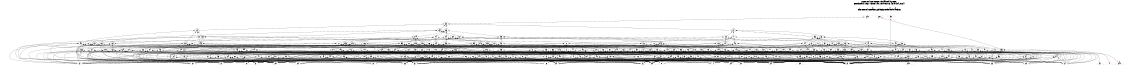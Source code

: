 # Network structure generated by ABC

digraph network {
size = "7.5,10";
center = true;
edge [dir = back];

{
  node [shape = plaintext];
  edge [style = invis];
  LevelTitle1 [label=""];
  LevelTitle2 [label=""];
  Level7 [label = ""];
  Level6 [label = ""];
  Level5 [label = ""];
  Level4 [label = ""];
  Level3 [label = ""];
  Level2 [label = ""];
  Level1 [label = ""];
  Level0 [label = ""];
  LevelTitle1 ->  LevelTitle2 ->  Level7 ->  Level6 ->  Level5 ->  Level4 ->  Level3 ->  Level2 ->  Level1 ->  Level0;
}

{
  rank = same;
  LevelTitle1;
  title1 [shape=plaintext,
          fontsize=20,
          fontname = "Times-Roman",
          label="Network structure visualized by ABC\nBenchmark \"top\". Time was Wed Oct 16 16:07:34 2024. "
         ];
}

{
  rank = same;
  LevelTitle2;
  title2 [shape=plaintext,
          fontsize=18,
          fontname = "Times-Roman",
          label="The network contains 225 logic nodes and 0 latches.\n"
         ];
}

{
  rank = same;
  Level7;
  Node29 [label = "pd0", shape = invtriangle, color = coral, fillcolor = coral];
  Node30 [label = "pe0", shape = invtriangle, color = coral, fillcolor = coral];
  Node31 [label = "pf0", shape = invtriangle, color = coral, fillcolor = coral];
}

{
  rank = same;
  Level6;
  Node33 [label = "33\n", shape = ellipse];
}

{
  rank = same;
  Level5;
  Node34 [label = "34\n", shape = ellipse];
  Node159 [label = "159\n", shape = ellipse];
  Node184 [label = "184\n", shape = ellipse];
  Node203 [label = "203\n", shape = ellipse];
}

{
  rank = same;
  Level4;
  Node35 [label = "35\n", shape = ellipse];
  Node77 [label = "77\n", shape = ellipse];
  Node116 [label = "116\n", shape = ellipse];
  Node133 [label = "133\n", shape = ellipse];
  Node160 [label = "160\n", shape = ellipse];
  Node167 [label = "167\n", shape = ellipse];
  Node185 [label = "185\n", shape = ellipse];
  Node204 [label = "204\n", shape = ellipse];
  Node219 [label = "219\n", shape = ellipse];
  Node230 [label = "230\n", shape = ellipse];
  Node247 [label = "247\n", shape = ellipse];
}

{
  rank = same;
  Level3;
  Node36 [label = "36\n", shape = ellipse];
  Node49 [label = "49\n", shape = ellipse];
  Node60 [label = "60\n", shape = ellipse];
  Node68 [label = "68\n", shape = ellipse];
  Node78 [label = "78\n", shape = ellipse];
  Node90 [label = "90\n", shape = ellipse];
  Node98 [label = "98\n", shape = ellipse];
  Node108 [label = "108\n", shape = ellipse];
  Node117 [label = "117\n", shape = ellipse];
  Node124 [label = "124\n", shape = ellipse];
  Node131 [label = "131\n", shape = ellipse];
  Node134 [label = "134\n", shape = ellipse];
  Node140 [label = "140\n", shape = ellipse];
  Node144 [label = "144\n", shape = ellipse];
  Node152 [label = "152\n", shape = ellipse];
  Node161 [label = "161\n", shape = ellipse];
  Node168 [label = "168\n", shape = ellipse];
  Node172 [label = "172\n", shape = ellipse];
  Node178 [label = "178\n", shape = ellipse];
  Node182 [label = "182\n", shape = ellipse];
  Node186 [label = "186\n", shape = ellipse];
  Node188 [label = "188\n", shape = ellipse];
  Node192 [label = "192\n", shape = ellipse];
  Node195 [label = "195\n", shape = ellipse];
  Node200 [label = "200\n", shape = ellipse];
  Node205 [label = "205\n", shape = ellipse];
  Node209 [label = "209\n", shape = ellipse];
  Node210 [label = "210\n", shape = ellipse];
  Node215 [label = "215\n", shape = ellipse];
  Node220 [label = "220\n", shape = ellipse];
  Node223 [label = "223\n", shape = ellipse];
  Node227 [label = "227\n", shape = ellipse];
  Node228 [label = "228\n", shape = ellipse];
  Node231 [label = "231\n", shape = ellipse];
  Node235 [label = "235\n", shape = ellipse];
  Node237 [label = "237\n", shape = ellipse];
  Node245 [label = "245\n", shape = ellipse];
  Node248 [label = "248\n", shape = ellipse];
  Node250 [label = "250\n", shape = ellipse];
  Node252 [label = "252\n", shape = ellipse];
  Node253 [label = "253\n", shape = ellipse];
}

{
  rank = same;
  Level2;
  Node37 [label = "37\n", shape = ellipse];
  Node42 [label = "42\n", shape = ellipse];
  Node44 [label = "44\n", shape = ellipse];
  Node50 [label = "50\n", shape = ellipse];
  Node53 [label = "53\n", shape = ellipse];
  Node55 [label = "55\n", shape = ellipse];
  Node57 [label = "57\n", shape = ellipse];
  Node61 [label = "61\n", shape = ellipse];
  Node65 [label = "65\n", shape = ellipse];
  Node69 [label = "69\n", shape = ellipse];
  Node72 [label = "72\n", shape = ellipse];
  Node73 [label = "73\n", shape = ellipse];
  Node75 [label = "75\n", shape = ellipse];
  Node79 [label = "79\n", shape = ellipse];
  Node82 [label = "82\n", shape = ellipse];
  Node86 [label = "86\n", shape = ellipse];
  Node88 [label = "88\n", shape = ellipse];
  Node91 [label = "91\n", shape = ellipse];
  Node93 [label = "93\n", shape = ellipse];
  Node95 [label = "95\n", shape = ellipse];
  Node97 [label = "97\n", shape = ellipse];
  Node99 [label = "99\n", shape = ellipse];
  Node100 [label = "100\n", shape = ellipse];
  Node102 [label = "102\n", shape = ellipse];
  Node105 [label = "105\n", shape = ellipse];
  Node109 [label = "109\n", shape = ellipse];
  Node111 [label = "111\n", shape = ellipse];
  Node113 [label = "113\n", shape = ellipse];
  Node114 [label = "114\n", shape = ellipse];
  Node118 [label = "118\n", shape = ellipse];
  Node120 [label = "120\n", shape = ellipse];
  Node125 [label = "125\n", shape = ellipse];
  Node128 [label = "128\n", shape = ellipse];
  Node130 [label = "130\n", shape = ellipse];
  Node132 [label = "132\n", shape = ellipse];
  Node135 [label = "135\n", shape = ellipse];
  Node137 [label = "137\n", shape = ellipse];
  Node139 [label = "139\n", shape = ellipse];
  Node141 [label = "141\n", shape = ellipse];
  Node142 [label = "142\n", shape = ellipse];
  Node145 [label = "145\n", shape = ellipse];
  Node149 [label = "149\n", shape = ellipse];
  Node150 [label = "150\n", shape = ellipse];
  Node153 [label = "153\n", shape = ellipse];
  Node155 [label = "155\n", shape = ellipse];
  Node156 [label = "156\n", shape = ellipse];
  Node157 [label = "157\n", shape = ellipse];
  Node162 [label = "162\n", shape = ellipse];
  Node163 [label = "163\n", shape = ellipse];
  Node165 [label = "165\n", shape = ellipse];
  Node169 [label = "169\n", shape = ellipse];
  Node170 [label = "170\n", shape = ellipse];
  Node173 [label = "173\n", shape = ellipse];
  Node175 [label = "175\n", shape = ellipse];
  Node176 [label = "176\n", shape = ellipse];
  Node179 [label = "179\n", shape = ellipse];
  Node183 [label = "183\n", shape = ellipse];
  Node187 [label = "187\n", shape = ellipse];
  Node189 [label = "189\n", shape = ellipse];
  Node193 [label = "193\n", shape = ellipse];
  Node196 [label = "196\n", shape = ellipse];
  Node198 [label = "198\n", shape = ellipse];
  Node199 [label = "199\n", shape = ellipse];
  Node201 [label = "201\n", shape = ellipse];
  Node202 [label = "202\n", shape = ellipse];
  Node206 [label = "206\n", shape = ellipse];
  Node211 [label = "211\n", shape = ellipse];
  Node214 [label = "214\n", shape = ellipse];
  Node216 [label = "216\n", shape = ellipse];
  Node217 [label = "217\n", shape = ellipse];
  Node218 [label = "218\n", shape = ellipse];
  Node221 [label = "221\n", shape = ellipse];
  Node224 [label = "224\n", shape = ellipse];
  Node225 [label = "225\n", shape = ellipse];
  Node229 [label = "229\n", shape = ellipse];
  Node232 [label = "232\n", shape = ellipse];
  Node233 [label = "233\n", shape = ellipse];
  Node234 [label = "234\n", shape = ellipse];
  Node236 [label = "236\n", shape = ellipse];
  Node238 [label = "238\n", shape = ellipse];
  Node241 [label = "241\n", shape = ellipse];
  Node246 [label = "246\n", shape = ellipse];
  Node249 [label = "249\n", shape = ellipse];
  Node251 [label = "251\n", shape = ellipse];
  Node254 [label = "254\n", shape = ellipse];
  Node255 [label = "255\n", shape = ellipse];
}

{
  rank = same;
  Level1;
  Node38 [label = "38\n", shape = ellipse];
  Node39 [label = "39\n", shape = ellipse];
  Node40 [label = "40\n", shape = ellipse];
  Node41 [label = "41\n", shape = ellipse];
  Node43 [label = "43\n", shape = ellipse];
  Node45 [label = "45\n", shape = ellipse];
  Node46 [label = "46\n", shape = ellipse];
  Node47 [label = "47\n", shape = ellipse];
  Node48 [label = "48\n", shape = ellipse];
  Node51 [label = "51\n", shape = ellipse];
  Node52 [label = "52\n", shape = ellipse];
  Node54 [label = "54\n", shape = ellipse];
  Node56 [label = "56\n", shape = ellipse];
  Node58 [label = "58\n", shape = ellipse];
  Node59 [label = "59\n", shape = ellipse];
  Node62 [label = "62\n", shape = ellipse];
  Node63 [label = "63\n", shape = ellipse];
  Node64 [label = "64\n", shape = ellipse];
  Node66 [label = "66\n", shape = ellipse];
  Node67 [label = "67\n", shape = ellipse];
  Node70 [label = "70\n", shape = ellipse];
  Node71 [label = "71\n", shape = ellipse];
  Node74 [label = "74\n", shape = ellipse];
  Node76 [label = "76\n", shape = ellipse];
  Node80 [label = "80\n", shape = ellipse];
  Node81 [label = "81\n", shape = ellipse];
  Node83 [label = "83\n", shape = ellipse];
  Node84 [label = "84\n", shape = ellipse];
  Node85 [label = "85\n", shape = ellipse];
  Node87 [label = "87\n", shape = ellipse];
  Node89 [label = "89\n", shape = ellipse];
  Node92 [label = "92\n", shape = ellipse];
  Node94 [label = "94\n", shape = ellipse];
  Node96 [label = "96\n", shape = ellipse];
  Node101 [label = "101\n", shape = ellipse];
  Node103 [label = "103\n", shape = ellipse];
  Node104 [label = "104\n", shape = ellipse];
  Node106 [label = "106\n", shape = ellipse];
  Node107 [label = "107\n", shape = ellipse];
  Node110 [label = "110\n", shape = ellipse];
  Node112 [label = "112\n", shape = ellipse];
  Node115 [label = "115\n", shape = ellipse];
  Node119 [label = "119\n", shape = ellipse];
  Node121 [label = "121\n", shape = ellipse];
  Node122 [label = "122\n", shape = ellipse];
  Node123 [label = "123\n", shape = ellipse];
  Node126 [label = "126\n", shape = ellipse];
  Node127 [label = "127\n", shape = ellipse];
  Node129 [label = "129\n", shape = ellipse];
  Node136 [label = "136\n", shape = ellipse];
  Node138 [label = "138\n", shape = ellipse];
  Node143 [label = "143\n", shape = ellipse];
  Node146 [label = "146\n", shape = ellipse];
  Node147 [label = "147\n", shape = ellipse];
  Node148 [label = "148\n", shape = ellipse];
  Node151 [label = "151\n", shape = ellipse];
  Node154 [label = "154\n", shape = ellipse];
  Node158 [label = "158\n", shape = ellipse];
  Node164 [label = "164\n", shape = ellipse];
  Node166 [label = "166\n", shape = ellipse];
  Node171 [label = "171\n", shape = ellipse];
  Node174 [label = "174\n", shape = ellipse];
  Node177 [label = "177\n", shape = ellipse];
  Node180 [label = "180\n", shape = ellipse];
  Node181 [label = "181\n", shape = ellipse];
  Node190 [label = "190\n", shape = ellipse];
  Node191 [label = "191\n", shape = ellipse];
  Node194 [label = "194\n", shape = ellipse];
  Node197 [label = "197\n", shape = ellipse];
  Node207 [label = "207\n", shape = ellipse];
  Node208 [label = "208\n", shape = ellipse];
  Node212 [label = "212\n", shape = ellipse];
  Node213 [label = "213\n", shape = ellipse];
  Node222 [label = "222\n", shape = ellipse];
  Node226 [label = "226\n", shape = ellipse];
  Node239 [label = "239\n", shape = ellipse];
  Node240 [label = "240\n", shape = ellipse];
  Node242 [label = "242\n", shape = ellipse];
  Node243 [label = "243\n", shape = ellipse];
  Node244 [label = "244\n", shape = ellipse];
  Node256 [label = "256\n", shape = ellipse];
  Node257 [label = "257\n", shape = ellipse];
}

{
  rank = same;
  Level0;
  Node1 [label = "pp", shape = triangle, color = coral, fillcolor = coral];
  Node2 [label = "pa0", shape = triangle, color = coral, fillcolor = coral];
  Node3 [label = "pq", shape = triangle, color = coral, fillcolor = coral];
  Node4 [label = "pb0", shape = triangle, color = coral, fillcolor = coral];
  Node5 [label = "pr", shape = triangle, color = coral, fillcolor = coral];
  Node6 [label = "pc0", shape = triangle, color = coral, fillcolor = coral];
  Node7 [label = "ps", shape = triangle, color = coral, fillcolor = coral];
  Node8 [label = "pt", shape = triangle, color = coral, fillcolor = coral];
  Node9 [label = "pu", shape = triangle, color = coral, fillcolor = coral];
  Node10 [label = "pv", shape = triangle, color = coral, fillcolor = coral];
  Node11 [label = "pw", shape = triangle, color = coral, fillcolor = coral];
  Node12 [label = "px", shape = triangle, color = coral, fillcolor = coral];
  Node13 [label = "py", shape = triangle, color = coral, fillcolor = coral];
  Node14 [label = "pz", shape = triangle, color = coral, fillcolor = coral];
  Node15 [label = "pa", shape = triangle, color = coral, fillcolor = coral];
  Node16 [label = "pb", shape = triangle, color = coral, fillcolor = coral];
  Node17 [label = "pc", shape = triangle, color = coral, fillcolor = coral];
  Node18 [label = "pe", shape = triangle, color = coral, fillcolor = coral];
  Node19 [label = "pf", shape = triangle, color = coral, fillcolor = coral];
  Node20 [label = "pg", shape = triangle, color = coral, fillcolor = coral];
  Node21 [label = "ph", shape = triangle, color = coral, fillcolor = coral];
  Node22 [label = "pi", shape = triangle, color = coral, fillcolor = coral];
  Node23 [label = "pj", shape = triangle, color = coral, fillcolor = coral];
  Node24 [label = "pk", shape = triangle, color = coral, fillcolor = coral];
  Node25 [label = "pl", shape = triangle, color = coral, fillcolor = coral];
  Node26 [label = "pm", shape = triangle, color = coral, fillcolor = coral];
  Node27 [label = "pn", shape = triangle, color = coral, fillcolor = coral];
  Node28 [label = "po", shape = triangle, color = coral, fillcolor = coral];
}

title1 -> title2 [style = invis];
title2 -> Node29 [style = invis];
title2 -> Node30 [style = invis];
title2 -> Node31 [style = invis];
Node29 -> Node30 [style = invis];
Node30 -> Node31 [style = invis];
Node29 -> Node33 [style = solid];
Node30 -> Node255 [style = solid];
Node31 -> Node257 [style = solid];
Node33 -> Node34 [style = solid];
Node33 -> Node159 [style = solid];
Node33 -> Node184 [style = solid];
Node33 -> Node203 [style = solid];
Node34 -> Node35 [style = solid];
Node34 -> Node77 [style = solid];
Node34 -> Node116 [style = solid];
Node34 -> Node133 [style = solid];
Node35 -> Node36 [style = solid];
Node35 -> Node49 [style = solid];
Node35 -> Node60 [style = solid];
Node35 -> Node68 [style = solid];
Node36 -> Node37 [style = solid];
Node36 -> Node42 [style = solid];
Node36 -> Node44 [style = solid];
Node36 -> Node48 [style = solid];
Node37 -> Node38 [style = solid];
Node37 -> Node39 [style = solid];
Node37 -> Node40 [style = solid];
Node37 -> Node41 [style = solid];
Node38 -> Node14 [style = solid];
Node38 -> Node17 [style = solid];
Node38 -> Node27 [style = solid];
Node39 -> Node13 [style = solid];
Node39 -> Node15 [style = solid];
Node39 -> Node23 [style = solid];
Node40 -> Node5 [style = solid];
Node40 -> Node18 [style = solid];
Node40 -> Node24 [style = solid];
Node41 -> Node3 [style = solid];
Node41 -> Node17 [style = solid];
Node41 -> Node23 [style = solid];
Node41 -> Node26 [style = solid];
Node42 -> Node43 [style = solid];
Node42 -> Node17 [style = solid];
Node42 -> Node27 [style = solid];
Node43 -> Node11 [style = solid];
Node43 -> Node15 [style = solid];
Node44 -> Node45 [style = solid];
Node44 -> Node46 [style = solid];
Node44 -> Node47 [style = solid];
Node44 -> Node26 [style = solid];
Node45 -> Node17 [style = solid];
Node45 -> Node20 [style = solid];
Node46 -> Node3 [style = solid];
Node46 -> Node15 [style = solid];
Node47 -> Node9 [style = solid];
Node47 -> Node23 [style = solid];
Node48 -> Node12 [style = solid];
Node48 -> Node22 [style = solid];
Node49 -> Node50 [style = solid];
Node49 -> Node53 [style = solid];
Node49 -> Node55 [style = solid];
Node49 -> Node57 [style = solid];
Node50 -> Node51 [style = solid];
Node50 -> Node52 [style = solid];
Node50 -> Node25 [style = solid];
Node51 -> Node7 [style = solid];
Node51 -> Node8 [style = solid];
Node51 -> Node10 [style = solid];
Node51 -> Node17 [style = solid];
Node52 -> Node18 [style = solid];
Node52 -> Node21 [style = solid];
Node53 -> Node39 [style = solid];
Node53 -> Node54 [style = solid];
Node54 -> Node17 [style = solid];
Node54 -> Node20 [style = solid];
Node54 -> Node27 [style = solid];
Node55 -> Node56 [style = solid];
Node55 -> Node11 [style = solid];
Node55 -> Node17 [style = solid];
Node55 -> Node27 [style = solid];
Node56 -> Node12 [style = solid];
Node56 -> Node18 [style = solid];
Node56 -> Node22 [style = solid];
Node57 -> Node58 [style = solid];
Node57 -> Node59 [style = solid];
Node57 -> Node25 [style = solid];
Node58 -> Node15 [style = solid];
Node58 -> Node17 [style = solid];
Node59 -> Node7 [style = solid];
Node59 -> Node8 [style = solid];
Node59 -> Node9 [style = solid];
Node59 -> Node10 [style = solid];
Node60 -> Node61 [style = solid];
Node60 -> Node65 [style = solid];
Node60 -> Node62 [style = solid];
Node60 -> Node67 [style = solid];
Node61 -> Node40 [style = solid];
Node61 -> Node62 [style = solid];
Node61 -> Node63 [style = solid];
Node61 -> Node64 [style = solid];
Node62 -> Node8 [style = solid];
Node62 -> Node22 [style = solid];
Node63 -> Node7 [style = solid];
Node63 -> Node17 [style = solid];
Node63 -> Node18 [style = solid];
Node63 -> Node25 [style = solid];
Node64 -> Node1 [style = solid];
Node64 -> Node17 [style = solid];
Node64 -> Node21 [style = solid];
Node64 -> Node26 [style = solid];
Node65 -> Node66 [style = solid];
Node65 -> Node20 [style = solid];
Node65 -> Node22 [style = solid];
Node65 -> Node25 [style = solid];
Node66 -> Node17 [style = solid];
Node66 -> Node18 [style = solid];
Node67 -> Node7 [style = solid];
Node67 -> Node15 [style = solid];
Node67 -> Node17 [style = solid];
Node67 -> Node25 [style = solid];
Node68 -> Node69 [style = solid];
Node68 -> Node72 [style = solid];
Node68 -> Node73 [style = solid];
Node68 -> Node75 [style = solid];
Node69 -> Node70 [style = solid];
Node69 -> Node71 [style = solid];
Node69 -> Node12 [style = solid];
Node69 -> Node21 [style = solid];
Node70 -> Node5 [style = solid];
Node70 -> Node15 [style = solid];
Node71 -> Node1 [style = solid];
Node71 -> Node14 [style = solid];
Node71 -> Node17 [style = solid];
Node71 -> Node24 [style = solid];
Node72 -> Node59 [style = solid];
Node72 -> Node66 [style = solid];
Node72 -> Node25 [style = solid];
Node73 -> Node74 [style = solid];
Node73 -> Node22 [style = solid];
Node73 -> Node25 [style = solid];
Node74 -> Node15 [style = solid];
Node74 -> Node17 [style = solid];
Node74 -> Node20 [style = solid];
Node75 -> Node43 [style = solid];
Node75 -> Node76 [style = solid];
Node75 -> Node13 [style = solid];
Node75 -> Node17 [style = solid];
Node76 -> Node20 [style = solid];
Node76 -> Node27 [style = solid];
Node77 -> Node78 [style = solid];
Node77 -> Node90 [style = solid];
Node77 -> Node98 [style = solid];
Node77 -> Node108 [style = solid];
Node78 -> Node79 [style = solid];
Node78 -> Node82 [style = solid];
Node78 -> Node86 [style = solid];
Node78 -> Node88 [style = solid];
Node79 -> Node80 [style = solid];
Node79 -> Node81 [style = solid];
Node79 -> Node17 [style = solid];
Node79 -> Node27 [style = solid];
Node80 -> Node11 [style = solid];
Node80 -> Node13 [style = solid];
Node80 -> Node18 [style = solid];
Node81 -> Node12 [style = solid];
Node81 -> Node14 [style = solid];
Node82 -> Node83 [style = solid];
Node82 -> Node84 [style = solid];
Node82 -> Node85 [style = solid];
Node83 -> Node17 [style = solid];
Node83 -> Node23 [style = solid];
Node84 -> Node5 [style = solid];
Node84 -> Node13 [style = solid];
Node85 -> Node3 [style = solid];
Node85 -> Node14 [style = solid];
Node85 -> Node15 [style = solid];
Node85 -> Node24 [style = solid];
Node86 -> Node58 [style = solid];
Node86 -> Node87 [style = solid];
Node86 -> Node5 [style = solid];
Node86 -> Node26 [style = solid];
Node87 -> Node3 [style = solid];
Node87 -> Node23 [style = solid];
Node87 -> Node24 [style = solid];
Node88 -> Node47 [style = solid];
Node88 -> Node58 [style = solid];
Node88 -> Node89 [style = solid];
Node89 -> Node3 [style = solid];
Node89 -> Node5 [style = solid];
Node89 -> Node10 [style = solid];
Node89 -> Node26 [style = solid];
Node90 -> Node91 [style = solid];
Node90 -> Node93 [style = solid];
Node90 -> Node95 [style = solid];
Node90 -> Node97 [style = solid];
Node91 -> Node92 [style = solid];
Node91 -> Node15 [style = solid];
Node91 -> Node16 [style = solid];
Node91 -> Node17 [style = solid];
Node92 -> Node24 [style = solid];
Node92 -> Node25 [style = solid];
Node93 -> Node66 [style = solid];
Node93 -> Node92 [style = solid];
Node93 -> Node94 [style = solid];
Node94 -> Node15 [style = solid];
Node94 -> Node17 [style = solid];
Node94 -> Node26 [style = solid];
Node94 -> Node27 [style = solid];
Node95 -> Node96 [style = solid];
Node95 -> Node20 [style = solid];
Node95 -> Node24 [style = solid];
Node95 -> Node28 [style = solid];
Node96 -> Node3 [style = solid];
Node96 -> Node15 [style = solid];
Node96 -> Node17 [style = solid];
Node96 -> Node26 [style = solid];
Node97 -> Node38 [style = solid];
Node97 -> Node43 [style = solid];
Node97 -> Node12 [style = solid];
Node97 -> Node13 [style = solid];
Node98 -> Node99 [style = solid];
Node98 -> Node100 [style = solid];
Node98 -> Node102 [style = solid];
Node98 -> Node105 [style = solid];
Node99 -> Node51 [style = solid];
Node99 -> Node15 [style = solid];
Node99 -> Node21 [style = solid];
Node99 -> Node25 [style = solid];
Node100 -> Node83 [style = solid];
Node100 -> Node101 [style = solid];
Node100 -> Node25 [style = solid];
Node101 -> Node10 [style = solid];
Node101 -> Node15 [style = solid];
Node101 -> Node21 [style = solid];
Node102 -> Node58 [style = solid];
Node102 -> Node103 [style = solid];
Node102 -> Node104 [style = solid];
Node103 -> Node20 [style = solid];
Node103 -> Node26 [style = solid];
Node103 -> Node28 [style = solid];
Node104 -> Node3 [style = solid];
Node104 -> Node9 [style = solid];
Node105 -> Node106 [style = solid];
Node105 -> Node104 [style = solid];
Node105 -> Node107 [style = solid];
Node106 -> Node13 [style = solid];
Node106 -> Node15 [style = solid];
Node107 -> Node11 [style = solid];
Node107 -> Node17 [style = solid];
Node107 -> Node20 [style = solid];
Node107 -> Node28 [style = solid];
Node108 -> Node109 [style = solid];
Node108 -> Node111 [style = solid];
Node108 -> Node113 [style = solid];
Node108 -> Node114 [style = solid];
Node109 -> Node110 [style = solid];
Node109 -> Node21 [style = solid];
Node109 -> Node23 [style = solid];
Node109 -> Node26 [style = solid];
Node110 -> Node5 [style = solid];
Node110 -> Node15 [style = solid];
Node110 -> Node17 [style = solid];
Node110 -> Node24 [style = solid];
Node111 -> Node52 [style = solid];
Node111 -> Node112 [style = solid];
Node111 -> Node10 [style = solid];
Node111 -> Node17 [style = solid];
Node112 -> Node23 [style = solid];
Node112 -> Node25 [style = solid];
Node113 -> Node66 [style = solid];
Node113 -> Node103 [style = solid];
Node113 -> Node104 [style = solid];
Node114 -> Node66 [style = solid];
Node114 -> Node115 [style = solid];
Node114 -> Node20 [style = solid];
Node114 -> Node28 [style = solid];
Node115 -> Node3 [style = solid];
Node115 -> Node9 [style = solid];
Node115 -> Node11 [style = solid];
Node115 -> Node13 [style = solid];
Node116 -> Node117 [style = solid];
Node116 -> Node124 [style = solid];
Node116 -> Node131 [style = solid];
Node117 -> Node118 [style = solid];
Node117 -> Node120 [style = solid];
Node117 -> Node122 [style = solid];
Node117 -> Node123 [style = solid];
Node118 -> Node45 [style = solid];
Node118 -> Node119 [style = solid];
Node118 -> Node15 [style = solid];
Node119 -> Node3 [style = solid];
Node119 -> Node9 [style = solid];
Node119 -> Node13 [style = solid];
Node119 -> Node23 [style = solid];
Node120 -> Node56 [style = solid];
Node120 -> Node121 [style = solid];
Node120 -> Node27 [style = solid];
Node121 -> Node17 [style = solid];
Node121 -> Node21 [style = solid];
Node122 -> Node17 [style = solid];
Node122 -> Node18 [style = solid];
Node122 -> Node20 [style = solid];
Node122 -> Node22 [style = solid];
Node123 -> Node11 [style = solid];
Node123 -> Node28 [style = solid];
Node124 -> Node125 [style = solid];
Node124 -> Node128 [style = solid];
Node124 -> Node130 [style = solid];
Node125 -> Node48 [style = solid];
Node125 -> Node123 [style = solid];
Node125 -> Node126 [style = solid];
Node125 -> Node127 [style = solid];
Node126 -> Node15 [style = solid];
Node126 -> Node17 [style = solid];
Node126 -> Node20 [style = solid];
Node126 -> Node22 [style = solid];
Node127 -> Node15 [style = solid];
Node127 -> Node17 [style = solid];
Node127 -> Node21 [style = solid];
Node127 -> Node27 [style = solid];
Node128 -> Node52 [style = solid];
Node128 -> Node129 [style = solid];
Node128 -> Node14 [style = solid];
Node128 -> Node17 [style = solid];
Node129 -> Node23 [style = solid];
Node129 -> Node27 [style = solid];
Node130 -> Node66 [style = solid];
Node130 -> Node129 [style = solid];
Node130 -> Node13 [style = solid];
Node130 -> Node14 [style = solid];
Node131 -> Node132 [style = solid];
Node131 -> Node10 [style = solid];
Node131 -> Node14 [style = solid];
Node131 -> Node26 [style = solid];
Node132 -> Node52 [style = solid];
Node132 -> Node5 [style = solid];
Node132 -> Node17 [style = solid];
Node132 -> Node23 [style = solid];
Node133 -> Node134 [style = solid];
Node133 -> Node140 [style = solid];
Node133 -> Node144 [style = solid];
Node133 -> Node152 [style = solid];
Node134 -> Node135 [style = solid];
Node134 -> Node137 [style = solid];
Node134 -> Node139 [style = solid];
Node134 -> Node81 [style = solid];
Node135 -> Node58 [style = solid];
Node135 -> Node136 [style = solid];
Node135 -> Node66 [style = solid];
Node135 -> Node112 [style = solid];
Node136 -> Node9 [style = solid];
Node136 -> Node10 [style = solid];
Node137 -> Node66 [style = solid];
Node137 -> Node138 [style = solid];
Node137 -> Node20 [style = solid];
Node138 -> Node9 [style = solid];
Node138 -> Node25 [style = solid];
Node139 -> Node66 [style = solid];
Node139 -> Node21 [style = solid];
Node139 -> Node27 [style = solid];
Node140 -> Node141 [style = solid];
Node140 -> Node142 [style = solid];
Node140 -> Node81 [style = solid];
Node140 -> Node127 [style = solid];
Node141 -> Node54 [style = solid];
Node141 -> Node74 [style = solid];
Node141 -> Node80 [style = solid];
Node141 -> Node138 [style = solid];
Node142 -> Node143 [style = solid];
Node142 -> Node21 [style = solid];
Node142 -> Node24 [style = solid];
Node142 -> Node26 [style = solid];
Node143 -> Node1 [style = solid];
Node143 -> Node5 [style = solid];
Node143 -> Node15 [style = solid];
Node143 -> Node17 [style = solid];
Node144 -> Node145 [style = solid];
Node144 -> Node149 [style = solid];
Node144 -> Node150 [style = solid];
Node145 -> Node122 [style = solid];
Node145 -> Node146 [style = solid];
Node145 -> Node147 [style = solid];
Node145 -> Node148 [style = solid];
Node146 -> Node15 [style = solid];
Node146 -> Node17 [style = solid];
Node146 -> Node24 [style = solid];
Node147 -> Node5 [style = solid];
Node147 -> Node14 [style = solid];
Node147 -> Node21 [style = solid];
Node147 -> Node23 [style = solid];
Node148 -> Node26 [style = solid];
Node148 -> Node28 [style = solid];
Node149 -> Node66 [style = solid];
Node149 -> Node76 [style = solid];
Node149 -> Node11 [style = solid];
Node149 -> Node22 [style = solid];
Node150 -> Node121 [style = solid];
Node150 -> Node129 [style = solid];
Node150 -> Node151 [style = solid];
Node151 -> Node14 [style = solid];
Node151 -> Node15 [style = solid];
Node152 -> Node153 [style = solid];
Node152 -> Node155 [style = solid];
Node152 -> Node156 [style = solid];
Node152 -> Node157 [style = solid];
Node153 -> Node45 [style = solid];
Node153 -> Node154 [style = solid];
Node153 -> Node24 [style = solid];
Node153 -> Node28 [style = solid];
Node154 -> Node3 [style = solid];
Node154 -> Node11 [style = solid];
Node154 -> Node13 [style = solid];
Node154 -> Node15 [style = solid];
Node155 -> Node126 [style = solid];
Node155 -> Node148 [style = solid];
Node156 -> Node58 [style = solid];
Node156 -> Node76 [style = solid];
Node156 -> Node11 [style = solid];
Node156 -> Node22 [style = solid];
Node157 -> Node129 [style = solid];
Node157 -> Node158 [style = solid];
Node157 -> Node13 [style = solid];
Node157 -> Node17 [style = solid];
Node158 -> Node18 [style = solid];
Node158 -> Node20 [style = solid];
Node159 -> Node160 [style = solid];
Node159 -> Node167 [style = solid];
Node159 -> Node178 [style = solid];
Node159 -> Node182 [style = solid];
Node160 -> Node161 [style = solid];
Node160 -> Node163 [style = solid];
Node160 -> Node165 [style = solid];
Node161 -> Node162 [style = solid];
Node161 -> Node9 [style = solid];
Node161 -> Node13 [style = solid];
Node162 -> Node158 [style = solid];
Node162 -> Node3 [style = solid];
Node162 -> Node17 [style = solid];
Node162 -> Node23 [style = solid];
Node163 -> Node58 [style = solid];
Node163 -> Node164 [style = solid];
Node163 -> Node28 [style = solid];
Node164 -> Node1 [style = solid];
Node164 -> Node7 [style = solid];
Node165 -> Node62 [style = solid];
Node165 -> Node166 [style = solid];
Node166 -> Node11 [style = solid];
Node166 -> Node12 [style = solid];
Node167 -> Node168 [style = solid];
Node167 -> Node172 [style = solid];
Node167 -> Node176 [style = solid];
Node167 -> Node101 [style = solid];
Node168 -> Node169 [style = solid];
Node168 -> Node170 [style = solid];
Node168 -> Node166 [style = solid];
Node168 -> Node171 [style = solid];
Node169 -> Node84 [style = solid];
Node169 -> Node164 [style = solid];
Node169 -> Node10 [style = solid];
Node169 -> Node14 [style = solid];
Node170 -> Node104 [style = solid];
Node170 -> Node18 [style = solid];
Node170 -> Node28 [style = solid];
Node171 -> Node8 [style = solid];
Node171 -> Node17 [style = solid];
Node172 -> Node173 [style = solid];
Node172 -> Node175 [style = solid];
Node172 -> Node106 [style = solid];
Node172 -> Node12 [style = solid];
Node173 -> Node164 [style = solid];
Node173 -> Node174 [style = solid];
Node173 -> Node18 [style = solid];
Node174 -> Node8 [style = solid];
Node174 -> Node17 [style = solid];
Node174 -> Node21 [style = solid];
Node174 -> Node22 [style = solid];
Node175 -> Node45 [style = solid];
Node175 -> Node87 [style = solid];
Node176 -> Node164 [style = solid];
Node176 -> Node177 [style = solid];
Node177 -> Node5 [style = solid];
Node177 -> Node8 [style = solid];
Node177 -> Node17 [style = solid];
Node177 -> Node26 [style = solid];
Node178 -> Node179 [style = solid];
Node178 -> Node181 [style = solid];
Node178 -> Node5 [style = solid];
Node178 -> Node10 [style = solid];
Node179 -> Node180 [style = solid];
Node179 -> Node166 [style = solid];
Node179 -> Node3 [style = solid];
Node179 -> Node13 [style = solid];
Node180 -> Node9 [style = solid];
Node180 -> Node14 [style = solid];
Node180 -> Node17 [style = solid];
Node180 -> Node28 [style = solid];
Node181 -> Node1 [style = solid];
Node181 -> Node7 [style = solid];
Node181 -> Node8 [style = solid];
Node181 -> Node15 [style = solid];
Node182 -> Node183 [style = solid];
Node182 -> Node164 [style = solid];
Node182 -> Node8 [style = solid];
Node182 -> Node26 [style = solid];
Node183 -> Node121 [style = solid];
Node183 -> Node5 [style = solid];
Node183 -> Node10 [style = solid];
Node183 -> Node18 [style = solid];
Node184 -> Node185 [style = solid];
Node184 -> Node192 [style = solid];
Node184 -> Node195 [style = solid];
Node184 -> Node200 [style = solid];
Node185 -> Node186 [style = solid];
Node185 -> Node188 [style = solid];
Node185 -> Node70 [style = solid];
Node185 -> Node28 [style = solid];
Node186 -> Node187 [style = solid];
Node186 -> Node121 [style = solid];
Node186 -> Node8 [style = solid];
Node186 -> Node12 [style = solid];
Node187 -> Node70 [style = solid];
Node187 -> Node164 [style = solid];
Node187 -> Node10 [style = solid];
Node187 -> Node14 [style = solid];
Node188 -> Node189 [style = solid];
Node188 -> Node190 [style = solid];
Node188 -> Node191 [style = solid];
Node189 -> Node166 [style = solid];
Node189 -> Node13 [style = solid];
Node189 -> Node14 [style = solid];
Node190 -> Node1 [style = solid];
Node190 -> Node17 [style = solid];
Node191 -> Node3 [style = solid];
Node191 -> Node24 [style = solid];
Node192 -> Node193 [style = solid];
Node192 -> Node8 [style = solid];
Node192 -> Node18 [style = solid];
Node192 -> Node28 [style = solid];
Node193 -> Node164 [style = solid];
Node193 -> Node194 [style = solid];
Node193 -> Node3 [style = solid];
Node193 -> Node10 [style = solid];
Node194 -> Node5 [style = solid];
Node194 -> Node9 [style = solid];
Node194 -> Node17 [style = solid];
Node194 -> Node26 [style = solid];
Node195 -> Node196 [style = solid];
Node195 -> Node198 [style = solid];
Node195 -> Node199 [style = solid];
Node196 -> Node71 [style = solid];
Node196 -> Node84 [style = solid];
Node196 -> Node166 [style = solid];
Node196 -> Node197 [style = solid];
Node197 -> Node3 [style = solid];
Node197 -> Node18 [style = solid];
Node197 -> Node28 [style = solid];
Node198 -> Node46 [style = solid];
Node198 -> Node5 [style = solid];
Node199 -> Node136 [style = solid];
Node199 -> Node148 [style = solid];
Node199 -> Node164 [style = solid];
Node199 -> Node171 [style = solid];
Node200 -> Node183 [style = solid];
Node200 -> Node165 [style = solid];
Node200 -> Node201 [style = solid];
Node200 -> Node202 [style = solid];
Node201 -> Node164 [style = solid];
Node201 -> Node17 [style = solid];
Node201 -> Node18 [style = solid];
Node201 -> Node28 [style = solid];
Node202 -> Node164 [style = solid];
Node202 -> Node8 [style = solid];
Node202 -> Node12 [style = solid];
Node202 -> Node14 [style = solid];
Node203 -> Node204 [style = solid];
Node203 -> Node219 [style = solid];
Node203 -> Node230 [style = solid];
Node203 -> Node247 [style = solid];
Node204 -> Node205 [style = solid];
Node204 -> Node209 [style = solid];
Node204 -> Node210 [style = solid];
Node204 -> Node215 [style = solid];
Node205 -> Node162 [style = solid];
Node205 -> Node206 [style = solid];
Node205 -> Node9 [style = solid];
Node205 -> Node26 [style = solid];
Node206 -> Node190 [style = solid];
Node206 -> Node207 [style = solid];
Node206 -> Node208 [style = solid];
Node207 -> Node5 [style = solid];
Node207 -> Node14 [style = solid];
Node207 -> Node18 [style = solid];
Node208 -> Node12 [style = solid];
Node208 -> Node21 [style = solid];
Node208 -> Node24 [style = solid];
Node209 -> Node163 [style = solid];
Node209 -> Node201 [style = solid];
Node209 -> Node62 [style = solid];
Node209 -> Node26 [style = solid];
Node210 -> Node211 [style = solid];
Node210 -> Node214 [style = solid];
Node210 -> Node15 [style = solid];
Node210 -> Node26 [style = solid];
Node211 -> Node212 [style = solid];
Node211 -> Node213 [style = solid];
Node211 -> Node10 [style = solid];
Node211 -> Node14 [style = solid];
Node212 -> Node15 [style = solid];
Node212 -> Node17 [style = solid];
Node212 -> Node23 [style = solid];
Node213 -> Node3 [style = solid];
Node213 -> Node5 [style = solid];
Node213 -> Node9 [style = solid];
Node213 -> Node13 [style = solid];
Node214 -> Node121 [style = solid];
Node214 -> Node5 [style = solid];
Node214 -> Node10 [style = solid];
Node214 -> Node23 [style = solid];
Node215 -> Node216 [style = solid];
Node215 -> Node217 [style = solid];
Node215 -> Node218 [style = solid];
Node215 -> Node26 [style = solid];
Node216 -> Node83 [style = solid];
Node216 -> Node5 [style = solid];
Node216 -> Node10 [style = solid];
Node216 -> Node18 [style = solid];
Node217 -> Node104 [style = solid];
Node217 -> Node13 [style = solid];
Node217 -> Node14 [style = solid];
Node218 -> Node66 [style = solid];
Node218 -> Node191 [style = solid];
Node218 -> Node20 [style = solid];
Node218 -> Node23 [style = solid];
Node219 -> Node220 [style = solid];
Node219 -> Node223 [style = solid];
Node219 -> Node227 [style = solid];
Node219 -> Node228 [style = solid];
Node220 -> Node214 [style = solid];
Node220 -> Node221 [style = solid];
Node220 -> Node151 [style = solid];
Node220 -> Node222 [style = solid];
Node221 -> Node45 [style = solid];
Node221 -> Node191 [style = solid];
Node221 -> Node18 [style = solid];
Node222 -> Node11 [style = solid];
Node222 -> Node13 [style = solid];
Node222 -> Node28 [style = solid];
Node223 -> Node224 [style = solid];
Node223 -> Node225 [style = solid];
Node223 -> Node226 [style = solid];
Node223 -> Node12 [style = solid];
Node224 -> Node66 [style = solid];
Node224 -> Node1 [style = solid];
Node224 -> Node24 [style = solid];
Node224 -> Node28 [style = solid];
Node225 -> Node121 [style = solid];
Node225 -> Node181 [style = solid];
Node225 -> Node22 [style = solid];
Node226 -> Node22 [style = solid];
Node226 -> Node26 [style = solid];
Node227 -> Node132 [style = solid];
Node227 -> Node14 [style = solid];
Node227 -> Node24 [style = solid];
Node227 -> Node26 [style = solid];
Node228 -> Node218 [style = solid];
Node228 -> Node229 [style = solid];
Node228 -> Node226 [style = solid];
Node228 -> Node13 [style = solid];
Node229 -> Node146 [style = solid];
Node229 -> Node1 [style = solid];
Node229 -> Node28 [style = solid];
Node230 -> Node231 [style = solid];
Node230 -> Node235 [style = solid];
Node230 -> Node237 [style = solid];
Node230 -> Node245 [style = solid];
Node231 -> Node232 [style = solid];
Node231 -> Node233 [style = solid];
Node231 -> Node234 [style = solid];
Node231 -> Node226 [style = solid];
Node232 -> Node191 [style = solid];
Node232 -> Node18 [style = solid];
Node233 -> Node190 [style = solid];
Node233 -> Node5 [style = solid];
Node233 -> Node26 [style = solid];
Node233 -> Node28 [style = solid];
Node234 -> Node190 [style = solid];
Node234 -> Node15 [style = solid];
Node234 -> Node21 [style = solid];
Node234 -> Node24 [style = solid];
Node235 -> Node198 [style = solid];
Node235 -> Node221 [style = solid];
Node235 -> Node236 [style = solid];
Node235 -> Node148 [style = solid];
Node236 -> Node190 [style = solid];
Node236 -> Node24 [style = solid];
Node236 -> Node26 [style = solid];
Node236 -> Node28 [style = solid];
Node237 -> Node238 [style = solid];
Node237 -> Node241 [style = solid];
Node237 -> Node243 [style = solid];
Node237 -> Node244 [style = solid];
Node238 -> Node58 [style = solid];
Node238 -> Node66 [style = solid];
Node238 -> Node239 [style = solid];
Node238 -> Node240 [style = solid];
Node239 -> Node20 [style = solid];
Node239 -> Node21 [style = solid];
Node240 -> Node22 [style = solid];
Node240 -> Node23 [style = solid];
Node241 -> Node242 [style = solid];
Node241 -> Node17 [style = solid];
Node241 -> Node25 [style = solid];
Node241 -> Node26 [style = solid];
Node242 -> Node18 [style = solid];
Node242 -> Node27 [style = solid];
Node243 -> Node6 [style = solid];
Node243 -> Node15 [style = solid];
Node243 -> Node17 [style = solid];
Node243 -> Node18 [style = solid];
Node244 -> Node15 [style = solid];
Node244 -> Node17 [style = solid];
Node244 -> Node25 [style = solid];
Node244 -> Node27 [style = solid];
Node245 -> Node225 [style = solid];
Node245 -> Node246 [style = solid];
Node245 -> Node22 [style = solid];
Node245 -> Node26 [style = solid];
Node246 -> Node52 [style = solid];
Node246 -> Node190 [style = solid];
Node246 -> Node24 [style = solid];
Node247 -> Node248 [style = solid];
Node247 -> Node250 [style = solid];
Node247 -> Node252 [style = solid];
Node247 -> Node253 [style = solid];
Node248 -> Node229 [style = solid];
Node248 -> Node234 [style = solid];
Node248 -> Node249 [style = solid];
Node248 -> Node48 [style = solid];
Node249 -> Node166 [style = solid];
Node249 -> Node22 [style = solid];
Node250 -> Node224 [style = solid];
Node250 -> Node249 [style = solid];
Node250 -> Node251 [style = solid];
Node251 -> Node83 [style = solid];
Node251 -> Node191 [style = solid];
Node251 -> Node207 [style = solid];
Node251 -> Node13 [style = solid];
Node252 -> Node173 [style = solid];
Node252 -> Node246 [style = solid];
Node252 -> Node48 [style = solid];
Node252 -> Node26 [style = solid];
Node253 -> Node216 [style = solid];
Node253 -> Node254 [style = solid];
Node253 -> Node104 [style = solid];
Node253 -> Node26 [style = solid];
Node254 -> Node45 [style = solid];
Node254 -> Node87 [style = solid];
Node254 -> Node15 [style = solid];
Node254 -> Node26 [style = solid];
Node255 -> Node256 [style = solid];
Node255 -> Node2 [style = solid];
Node255 -> Node18 [style = solid];
Node255 -> Node19 [style = solid];
Node256 -> Node15 [style = solid];
Node256 -> Node17 [style = solid];
Node257 -> Node4 [style = solid];
Node257 -> Node15 [style = solid];
Node257 -> Node17 [style = solid];
Node257 -> Node18 [style = solid];
}

